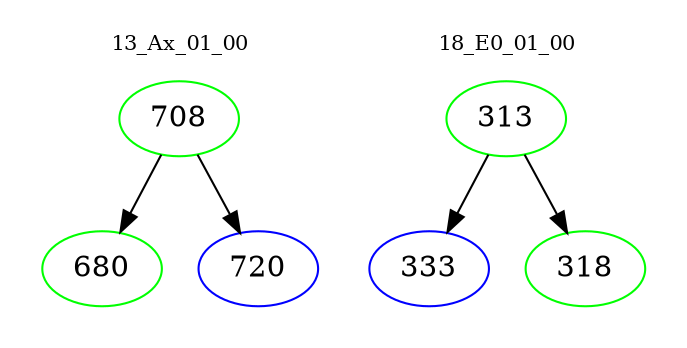 digraph{
subgraph cluster_0 {
color = white
label = "13_Ax_01_00";
fontsize=10;
T0_708 [label="708", color="green"]
T0_708 -> T0_680 [color="black"]
T0_680 [label="680", color="green"]
T0_708 -> T0_720 [color="black"]
T0_720 [label="720", color="blue"]
}
subgraph cluster_1 {
color = white
label = "18_E0_01_00";
fontsize=10;
T1_313 [label="313", color="green"]
T1_313 -> T1_333 [color="black"]
T1_333 [label="333", color="blue"]
T1_313 -> T1_318 [color="black"]
T1_318 [label="318", color="green"]
}
}
